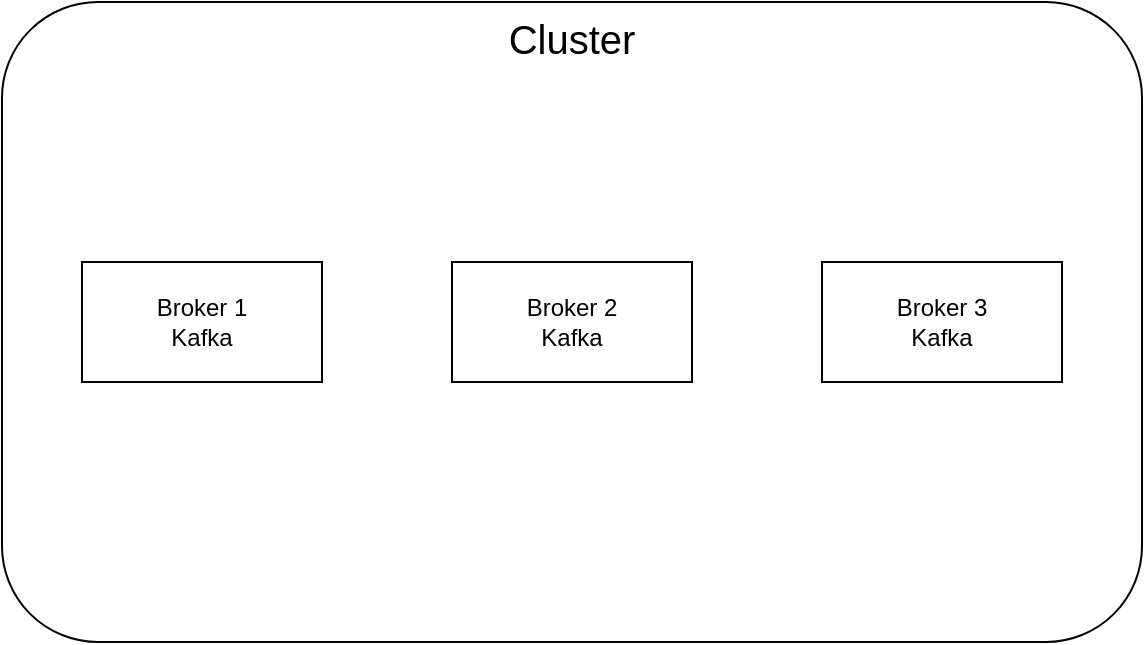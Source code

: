 <mxfile>
    <diagram id="9me1BboFUveiEKuzWmu5" name="Page-1">
        <mxGraphModel dx="1118" dy="790" grid="1" gridSize="10" guides="1" tooltips="1" connect="1" arrows="1" fold="1" page="1" pageScale="1" pageWidth="850" pageHeight="1100" math="0" shadow="0">
            <root>
                <mxCell id="0"/>
                <mxCell id="1" parent="0"/>
                <mxCell id="2" value="&lt;font style=&quot;font-size: 20px&quot;&gt;Cluster&lt;/font&gt;" style="rounded=1;whiteSpace=wrap;html=1;align=center;verticalAlign=top;" parent="1" vertex="1">
                    <mxGeometry x="110" y="110" width="570" height="320" as="geometry"/>
                </mxCell>
                <mxCell id="3" value="Broker 1&lt;br&gt;Kafka" style="rounded=0;whiteSpace=wrap;html=1;verticalAlign=middle;" parent="1" vertex="1">
                    <mxGeometry x="150" y="240" width="120" height="60" as="geometry"/>
                </mxCell>
                <mxCell id="4" value="Broker 2&lt;br&gt;Kafka" style="rounded=0;whiteSpace=wrap;html=1;verticalAlign=middle;" parent="1" vertex="1">
                    <mxGeometry x="335" y="240" width="120" height="60" as="geometry"/>
                </mxCell>
                <mxCell id="5" value="Broker 3&lt;br&gt;Kafka" style="rounded=0;whiteSpace=wrap;html=1;verticalAlign=middle;" parent="1" vertex="1">
                    <mxGeometry x="520" y="240" width="120" height="60" as="geometry"/>
                </mxCell>
            </root>
        </mxGraphModel>
    </diagram>
</mxfile>